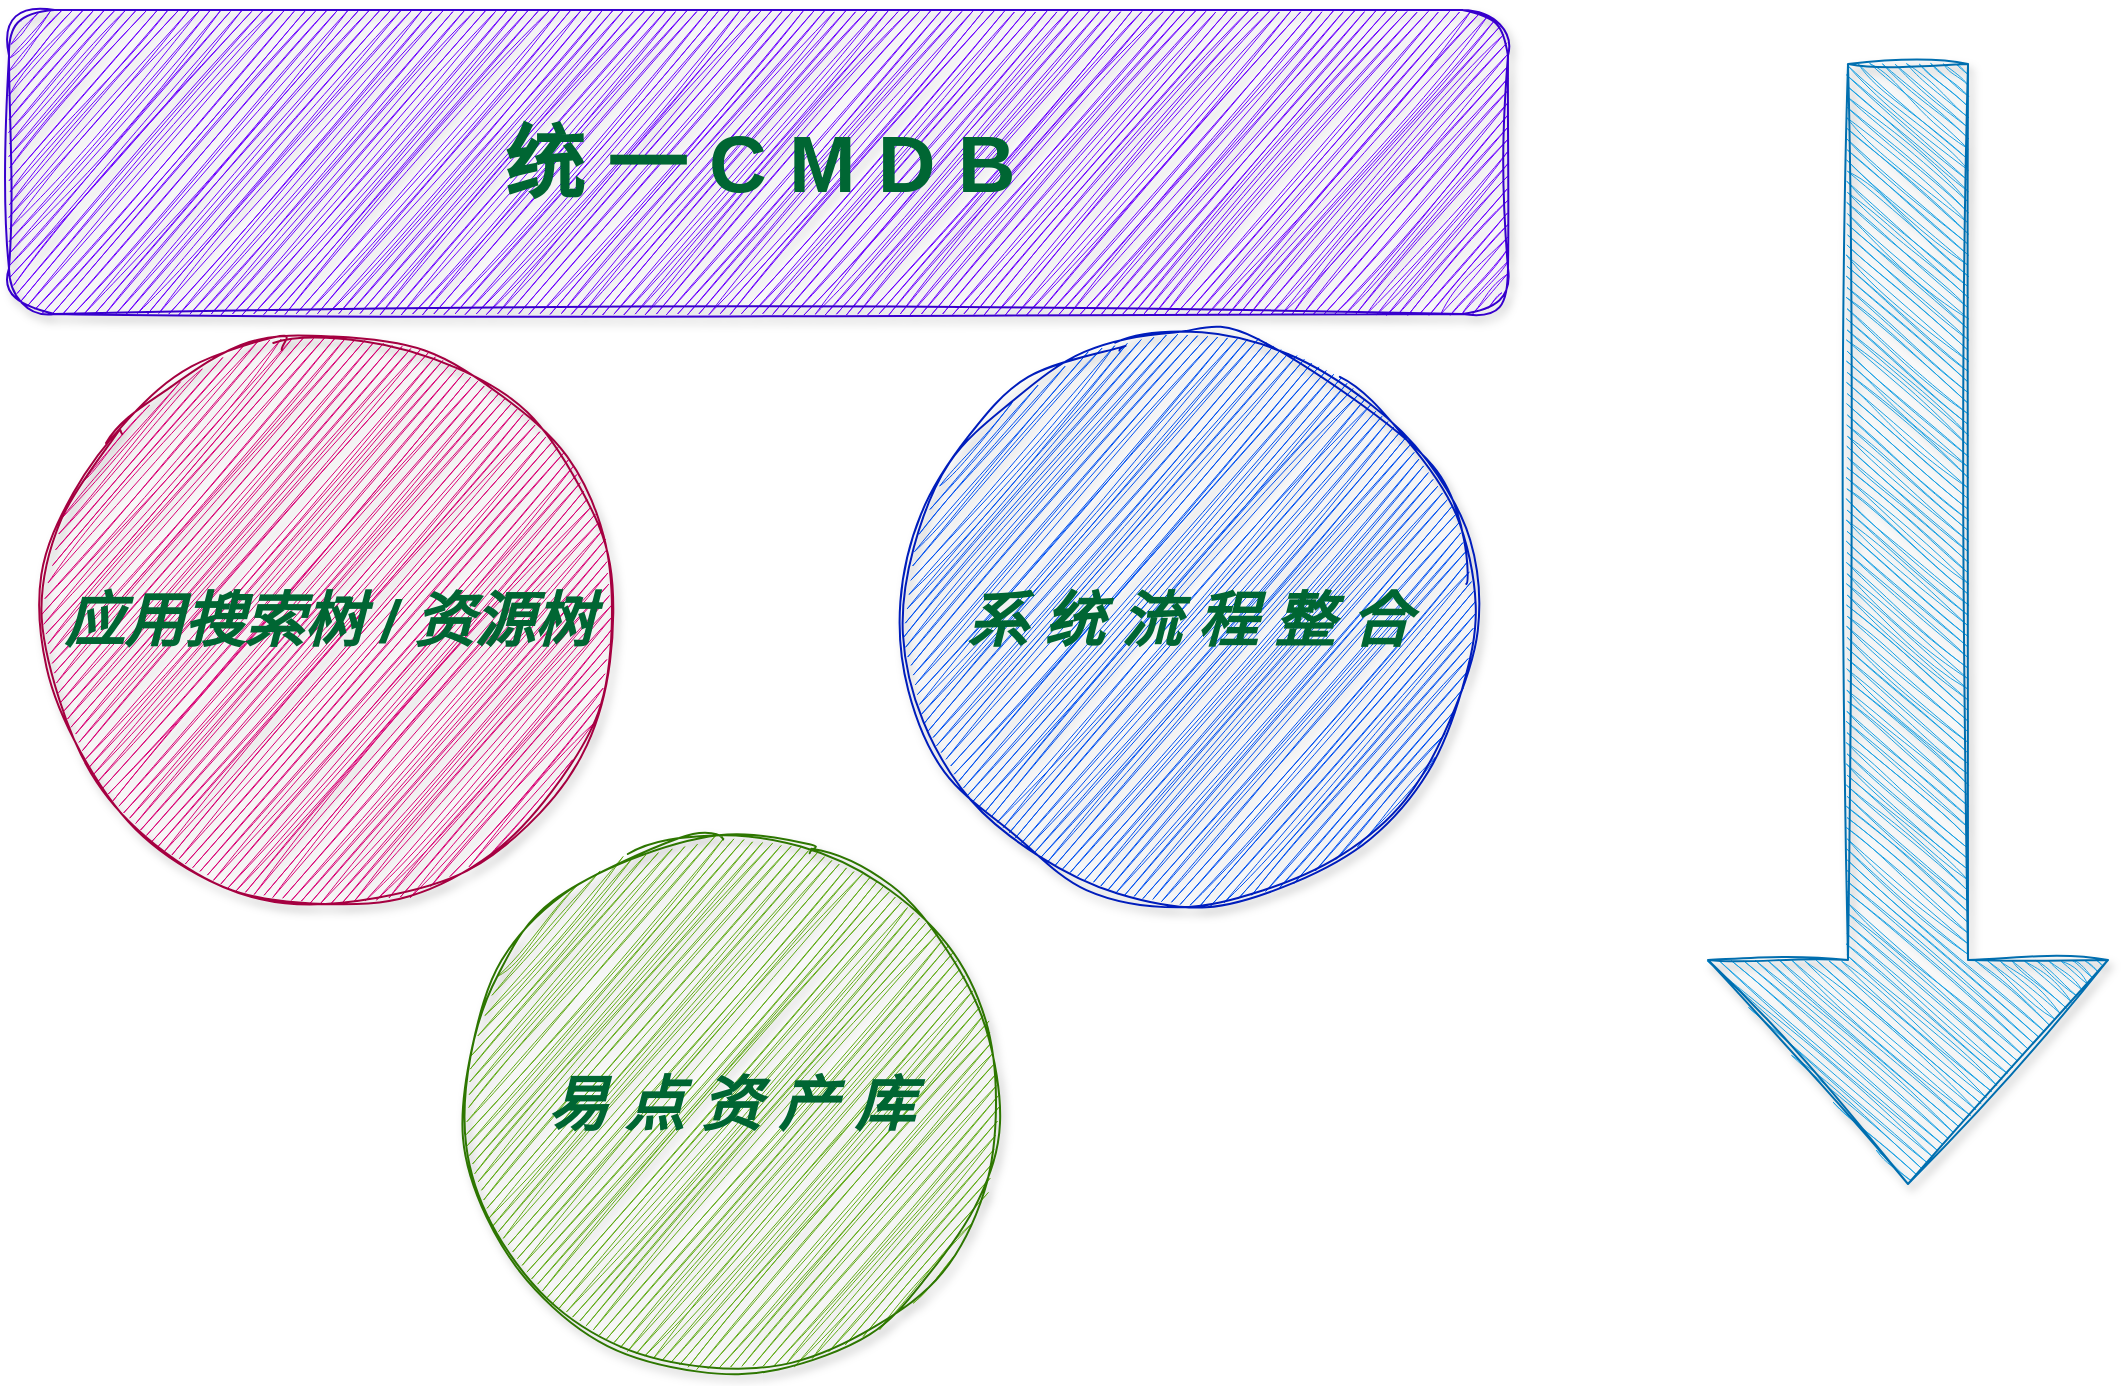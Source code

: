 <mxfile version="26.1.0">
  <diagram name="第 1 页" id="ZKobRG4JK-VmnRkCWwGY">
    <mxGraphModel dx="2261" dy="780" grid="0" gridSize="10" guides="1" tooltips="1" connect="1" arrows="1" fold="1" page="1" pageScale="1" pageWidth="827" pageHeight="1169" background="none" math="0" shadow="0">
      <root>
        <mxCell id="0" />
        <mxCell id="1" parent="0" />
        <mxCell id="dAGa8_dfelPEvwSkxREn-1" value="&lt;b&gt;&lt;font style=&quot;color: rgb(0, 102, 51); font-size: 40px;&quot;&gt;统 一 C M D B&lt;/font&gt;&lt;/b&gt;" style="rounded=1;whiteSpace=wrap;html=1;fillColor=#6a00ff;strokeColor=#3700CC;shadow=1;sketch=1;curveFitting=1;jiggle=2;glass=0;fontColor=#ffffff;align=center;" vertex="1" parent="1">
          <mxGeometry x="-67.5" y="38" width="749.5" height="152" as="geometry" />
        </mxCell>
        <mxCell id="dAGa8_dfelPEvwSkxREn-6" value="" style="shape=singleArrow;direction=south;whiteSpace=wrap;html=1;fillColor=#1ba1e2;strokeColor=#006EAF;fontColor=#ffffff;shadow=1;sketch=1;curveFitting=1;jiggle=2;" vertex="1" parent="1">
          <mxGeometry x="782" y="65" width="200" height="560" as="geometry" />
        </mxCell>
        <mxCell id="dAGa8_dfelPEvwSkxREn-11" value="&lt;b style=&quot;color: rgb(0, 102, 51); font-size: 30px;&quot;&gt;&lt;i&gt;易 点 资 产 库&lt;/i&gt;&lt;/b&gt;" style="ellipse;whiteSpace=wrap;html=1;aspect=fixed;fillColor=#60a917;strokeColor=#2D7600;sketch=1;curveFitting=1;jiggle=2;shadow=1;fontColor=#ffffff;" vertex="1" parent="1">
          <mxGeometry x="160" y="451" width="267" height="267" as="geometry" />
        </mxCell>
        <mxCell id="dAGa8_dfelPEvwSkxREn-12" value="&lt;b style=&quot;color: rgb(0, 102, 51); font-size: 30px;&quot;&gt;&lt;i&gt;应用搜索树 / 资源树&lt;/i&gt;&lt;/b&gt;" style="ellipse;whiteSpace=wrap;html=1;aspect=fixed;fillColor=#d80073;strokeColor=#A50040;sketch=1;curveFitting=1;jiggle=2;shadow=1;fontColor=#ffffff;" vertex="1" parent="1">
          <mxGeometry x="-50" y="200" width="285" height="285" as="geometry" />
        </mxCell>
        <mxCell id="dAGa8_dfelPEvwSkxREn-13" value="&lt;i style=&quot;color: rgb(0, 102, 51); font-size: 30px;&quot;&gt;&lt;b&gt;系 统 流 程 整 合&lt;/b&gt;&lt;/i&gt;" style="ellipse;whiteSpace=wrap;html=1;aspect=fixed;fillColor=#0050ef;strokeColor=#001DBC;sketch=1;curveFitting=1;jiggle=2;shadow=1;fontColor=#ffffff;" vertex="1" parent="1">
          <mxGeometry x="380" y="200" width="285" height="285" as="geometry" />
        </mxCell>
      </root>
    </mxGraphModel>
  </diagram>
</mxfile>
